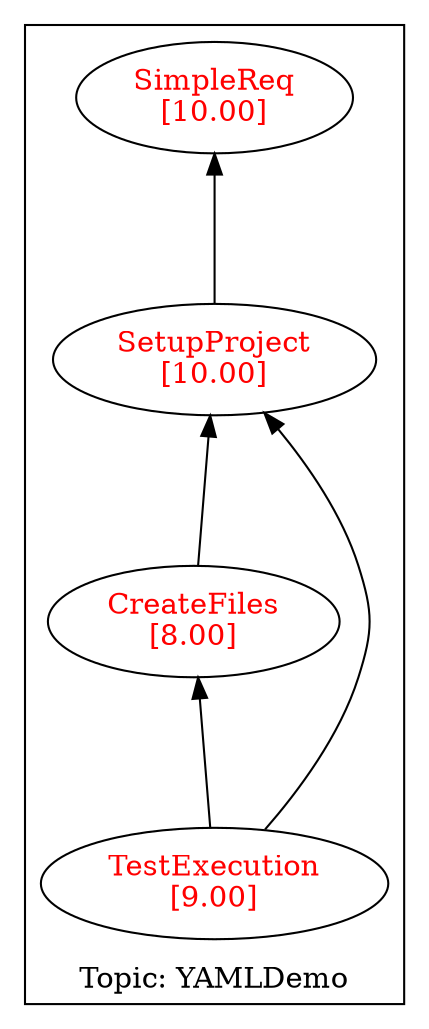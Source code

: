 digraph reqdeps {
rankdir=BT;
mclimit=10.0;
nslimit=10.0;ranksep=1;
subgraph cluster_GRAPH_YAMLDemo {
 label="Topic: YAMLDemo";
 "CreateFiles" [fontcolor=red,label="CreateFiles\n[8.00]"];
 "SetupProject" [fontcolor=red,label="SetupProject\n[10.00]"];
 "SimpleReq" [fontcolor=red,label="SimpleReq\n[10.00]"];
 "TestExecution" [fontcolor=red,label="TestExecution\n[9.00]"];
 }
"CreateFiles" -> "SetupProject";
"SetupProject" -> "SimpleReq";
"TestExecution" -> "CreateFiles";
"TestExecution" -> "SetupProject";
}

